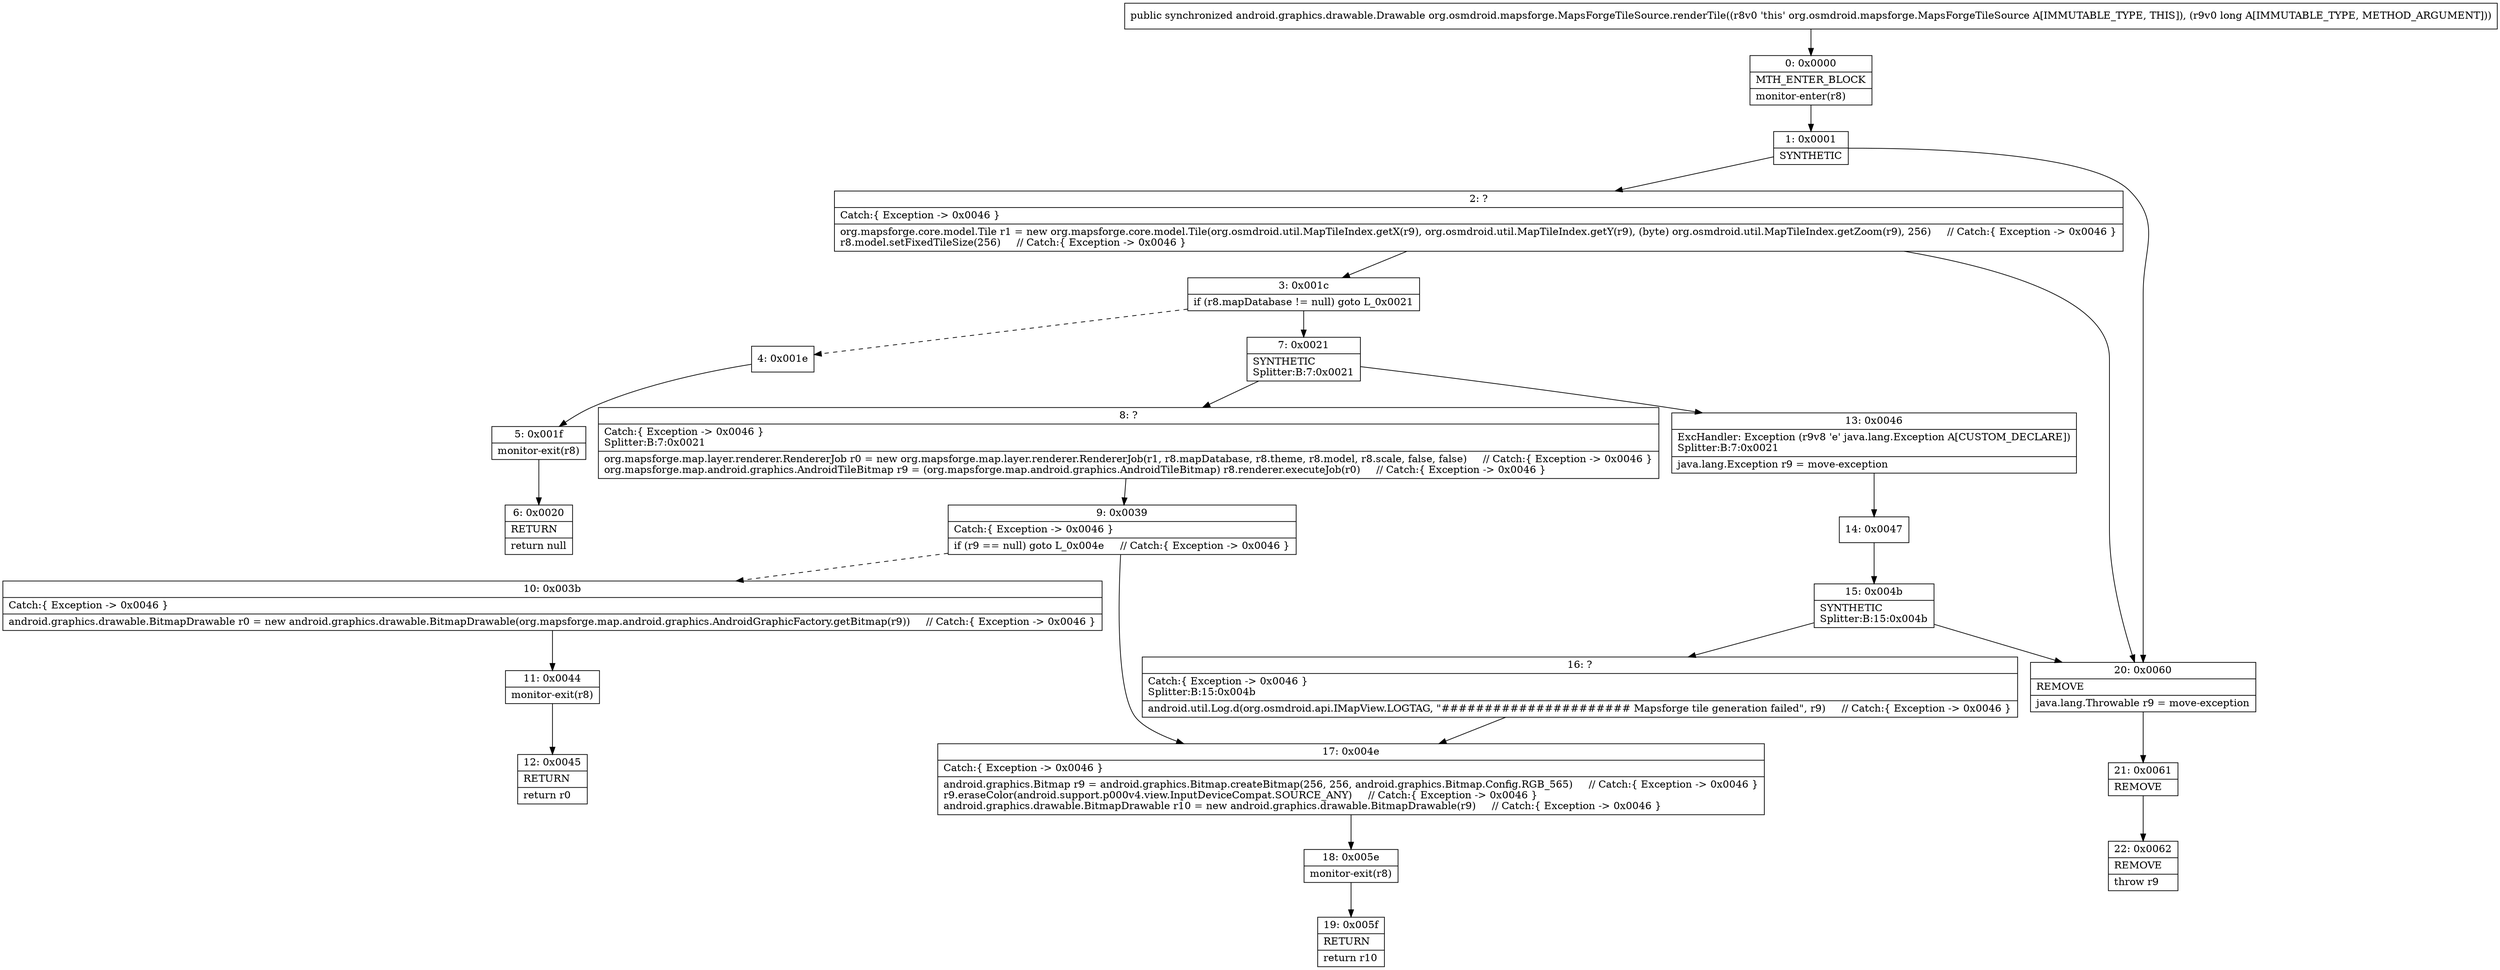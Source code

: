 digraph "CFG fororg.osmdroid.mapsforge.MapsForgeTileSource.renderTile(J)Landroid\/graphics\/drawable\/Drawable;" {
Node_0 [shape=record,label="{0\:\ 0x0000|MTH_ENTER_BLOCK\l|monitor\-enter(r8)\l}"];
Node_1 [shape=record,label="{1\:\ 0x0001|SYNTHETIC\l}"];
Node_2 [shape=record,label="{2\:\ ?|Catch:\{ Exception \-\> 0x0046 \}\l|org.mapsforge.core.model.Tile r1 = new org.mapsforge.core.model.Tile(org.osmdroid.util.MapTileIndex.getX(r9), org.osmdroid.util.MapTileIndex.getY(r9), (byte) org.osmdroid.util.MapTileIndex.getZoom(r9), 256)     \/\/ Catch:\{ Exception \-\> 0x0046 \}\lr8.model.setFixedTileSize(256)     \/\/ Catch:\{ Exception \-\> 0x0046 \}\l}"];
Node_3 [shape=record,label="{3\:\ 0x001c|if (r8.mapDatabase != null) goto L_0x0021\l}"];
Node_4 [shape=record,label="{4\:\ 0x001e}"];
Node_5 [shape=record,label="{5\:\ 0x001f|monitor\-exit(r8)\l}"];
Node_6 [shape=record,label="{6\:\ 0x0020|RETURN\l|return null\l}"];
Node_7 [shape=record,label="{7\:\ 0x0021|SYNTHETIC\lSplitter:B:7:0x0021\l}"];
Node_8 [shape=record,label="{8\:\ ?|Catch:\{ Exception \-\> 0x0046 \}\lSplitter:B:7:0x0021\l|org.mapsforge.map.layer.renderer.RendererJob r0 = new org.mapsforge.map.layer.renderer.RendererJob(r1, r8.mapDatabase, r8.theme, r8.model, r8.scale, false, false)     \/\/ Catch:\{ Exception \-\> 0x0046 \}\lorg.mapsforge.map.android.graphics.AndroidTileBitmap r9 = (org.mapsforge.map.android.graphics.AndroidTileBitmap) r8.renderer.executeJob(r0)     \/\/ Catch:\{ Exception \-\> 0x0046 \}\l}"];
Node_9 [shape=record,label="{9\:\ 0x0039|Catch:\{ Exception \-\> 0x0046 \}\l|if (r9 == null) goto L_0x004e     \/\/ Catch:\{ Exception \-\> 0x0046 \}\l}"];
Node_10 [shape=record,label="{10\:\ 0x003b|Catch:\{ Exception \-\> 0x0046 \}\l|android.graphics.drawable.BitmapDrawable r0 = new android.graphics.drawable.BitmapDrawable(org.mapsforge.map.android.graphics.AndroidGraphicFactory.getBitmap(r9))     \/\/ Catch:\{ Exception \-\> 0x0046 \}\l}"];
Node_11 [shape=record,label="{11\:\ 0x0044|monitor\-exit(r8)\l}"];
Node_12 [shape=record,label="{12\:\ 0x0045|RETURN\l|return r0\l}"];
Node_13 [shape=record,label="{13\:\ 0x0046|ExcHandler: Exception (r9v8 'e' java.lang.Exception A[CUSTOM_DECLARE])\lSplitter:B:7:0x0021\l|java.lang.Exception r9 = move\-exception\l}"];
Node_14 [shape=record,label="{14\:\ 0x0047}"];
Node_15 [shape=record,label="{15\:\ 0x004b|SYNTHETIC\lSplitter:B:15:0x004b\l}"];
Node_16 [shape=record,label="{16\:\ ?|Catch:\{ Exception \-\> 0x0046 \}\lSplitter:B:15:0x004b\l|android.util.Log.d(org.osmdroid.api.IMapView.LOGTAG, \"###################### Mapsforge tile generation failed\", r9)     \/\/ Catch:\{ Exception \-\> 0x0046 \}\l}"];
Node_17 [shape=record,label="{17\:\ 0x004e|Catch:\{ Exception \-\> 0x0046 \}\l|android.graphics.Bitmap r9 = android.graphics.Bitmap.createBitmap(256, 256, android.graphics.Bitmap.Config.RGB_565)     \/\/ Catch:\{ Exception \-\> 0x0046 \}\lr9.eraseColor(android.support.p000v4.view.InputDeviceCompat.SOURCE_ANY)     \/\/ Catch:\{ Exception \-\> 0x0046 \}\landroid.graphics.drawable.BitmapDrawable r10 = new android.graphics.drawable.BitmapDrawable(r9)     \/\/ Catch:\{ Exception \-\> 0x0046 \}\l}"];
Node_18 [shape=record,label="{18\:\ 0x005e|monitor\-exit(r8)\l}"];
Node_19 [shape=record,label="{19\:\ 0x005f|RETURN\l|return r10\l}"];
Node_20 [shape=record,label="{20\:\ 0x0060|REMOVE\l|java.lang.Throwable r9 = move\-exception\l}"];
Node_21 [shape=record,label="{21\:\ 0x0061|REMOVE\l}"];
Node_22 [shape=record,label="{22\:\ 0x0062|REMOVE\l|throw r9\l}"];
MethodNode[shape=record,label="{public synchronized android.graphics.drawable.Drawable org.osmdroid.mapsforge.MapsForgeTileSource.renderTile((r8v0 'this' org.osmdroid.mapsforge.MapsForgeTileSource A[IMMUTABLE_TYPE, THIS]), (r9v0 long A[IMMUTABLE_TYPE, METHOD_ARGUMENT])) }"];
MethodNode -> Node_0;
Node_0 -> Node_1;
Node_1 -> Node_2;
Node_1 -> Node_20;
Node_2 -> Node_3;
Node_2 -> Node_20;
Node_3 -> Node_4[style=dashed];
Node_3 -> Node_7;
Node_4 -> Node_5;
Node_5 -> Node_6;
Node_7 -> Node_8;
Node_7 -> Node_13;
Node_8 -> Node_9;
Node_9 -> Node_10[style=dashed];
Node_9 -> Node_17;
Node_10 -> Node_11;
Node_11 -> Node_12;
Node_13 -> Node_14;
Node_14 -> Node_15;
Node_15 -> Node_16;
Node_15 -> Node_20;
Node_16 -> Node_17;
Node_17 -> Node_18;
Node_18 -> Node_19;
Node_20 -> Node_21;
Node_21 -> Node_22;
}

